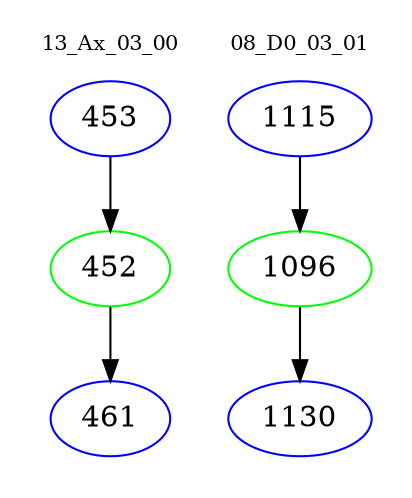 digraph{
subgraph cluster_0 {
color = white
label = "13_Ax_03_00";
fontsize=10;
T0_453 [label="453", color="blue"]
T0_453 -> T0_452 [color="black"]
T0_452 [label="452", color="green"]
T0_452 -> T0_461 [color="black"]
T0_461 [label="461", color="blue"]
}
subgraph cluster_1 {
color = white
label = "08_D0_03_01";
fontsize=10;
T1_1115 [label="1115", color="blue"]
T1_1115 -> T1_1096 [color="black"]
T1_1096 [label="1096", color="green"]
T1_1096 -> T1_1130 [color="black"]
T1_1130 [label="1130", color="blue"]
}
}
